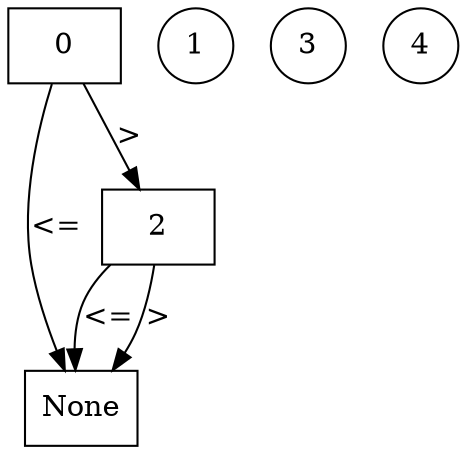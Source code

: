 digraph "mi arbol" {
	size=8.5
	node [shape=box]
	0
	0 -> None [label="<="]
	0 -> 2 [label=">"]
	node [shape=circle]
	1
	node [shape=box]
	2
	2 -> None [label="<="]
	2 -> None [label=">"]
	node [shape=circle]
	3
	node [shape=circle]
	4
}
